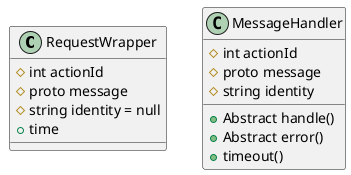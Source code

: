 @startuml

class RequestWrapper
Abstract class MessageHandler

class RequestWrapper {
 # int actionId
 # proto message
 # string identity = null
 + time
}

class MessageHandler {
 # int actionId
 # proto message
 # string identity
 + Abstract handle()
 + Abstract error()
 + timeout()
}

@enduml